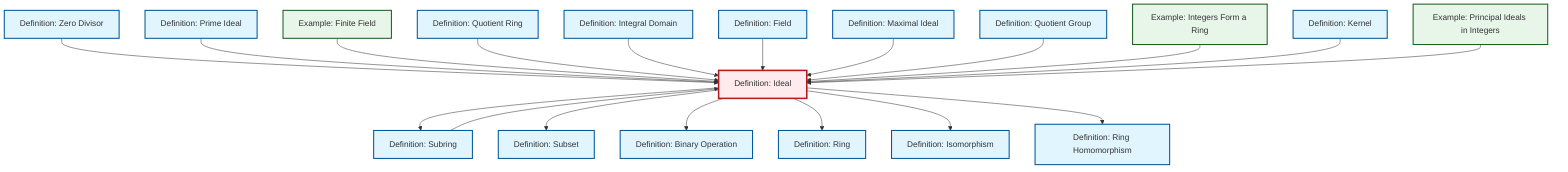 graph TD
    classDef definition fill:#e1f5fe,stroke:#01579b,stroke-width:2px
    classDef theorem fill:#f3e5f5,stroke:#4a148c,stroke-width:2px
    classDef axiom fill:#fff3e0,stroke:#e65100,stroke-width:2px
    classDef example fill:#e8f5e9,stroke:#1b5e20,stroke-width:2px
    classDef current fill:#ffebee,stroke:#b71c1c,stroke-width:3px
    def-field["Definition: Field"]:::definition
    def-prime-ideal["Definition: Prime Ideal"]:::definition
    def-kernel["Definition: Kernel"]:::definition
    ex-principal-ideal["Example: Principal Ideals in Integers"]:::example
    def-ring-homomorphism["Definition: Ring Homomorphism"]:::definition
    def-isomorphism["Definition: Isomorphism"]:::definition
    def-ideal["Definition: Ideal"]:::definition
    def-integral-domain["Definition: Integral Domain"]:::definition
    def-binary-operation["Definition: Binary Operation"]:::definition
    def-ring["Definition: Ring"]:::definition
    def-quotient-group["Definition: Quotient Group"]:::definition
    def-subset["Definition: Subset"]:::definition
    ex-finite-field["Example: Finite Field"]:::example
    def-maximal-ideal["Definition: Maximal Ideal"]:::definition
    def-zero-divisor["Definition: Zero Divisor"]:::definition
    def-subring["Definition: Subring"]:::definition
    def-quotient-ring["Definition: Quotient Ring"]:::definition
    ex-integers-ring["Example: Integers Form a Ring"]:::example
    def-zero-divisor --> def-ideal
    def-ideal --> def-subring
    def-ideal --> def-subset
    def-subring --> def-ideal
    def-prime-ideal --> def-ideal
    ex-finite-field --> def-ideal
    def-quotient-ring --> def-ideal
    def-integral-domain --> def-ideal
    def-field --> def-ideal
    def-maximal-ideal --> def-ideal
    def-ideal --> def-binary-operation
    def-ideal --> def-ring
    def-ideal --> def-isomorphism
    def-quotient-group --> def-ideal
    ex-integers-ring --> def-ideal
    def-kernel --> def-ideal
    ex-principal-ideal --> def-ideal
    def-ideal --> def-ring-homomorphism
    class def-ideal current